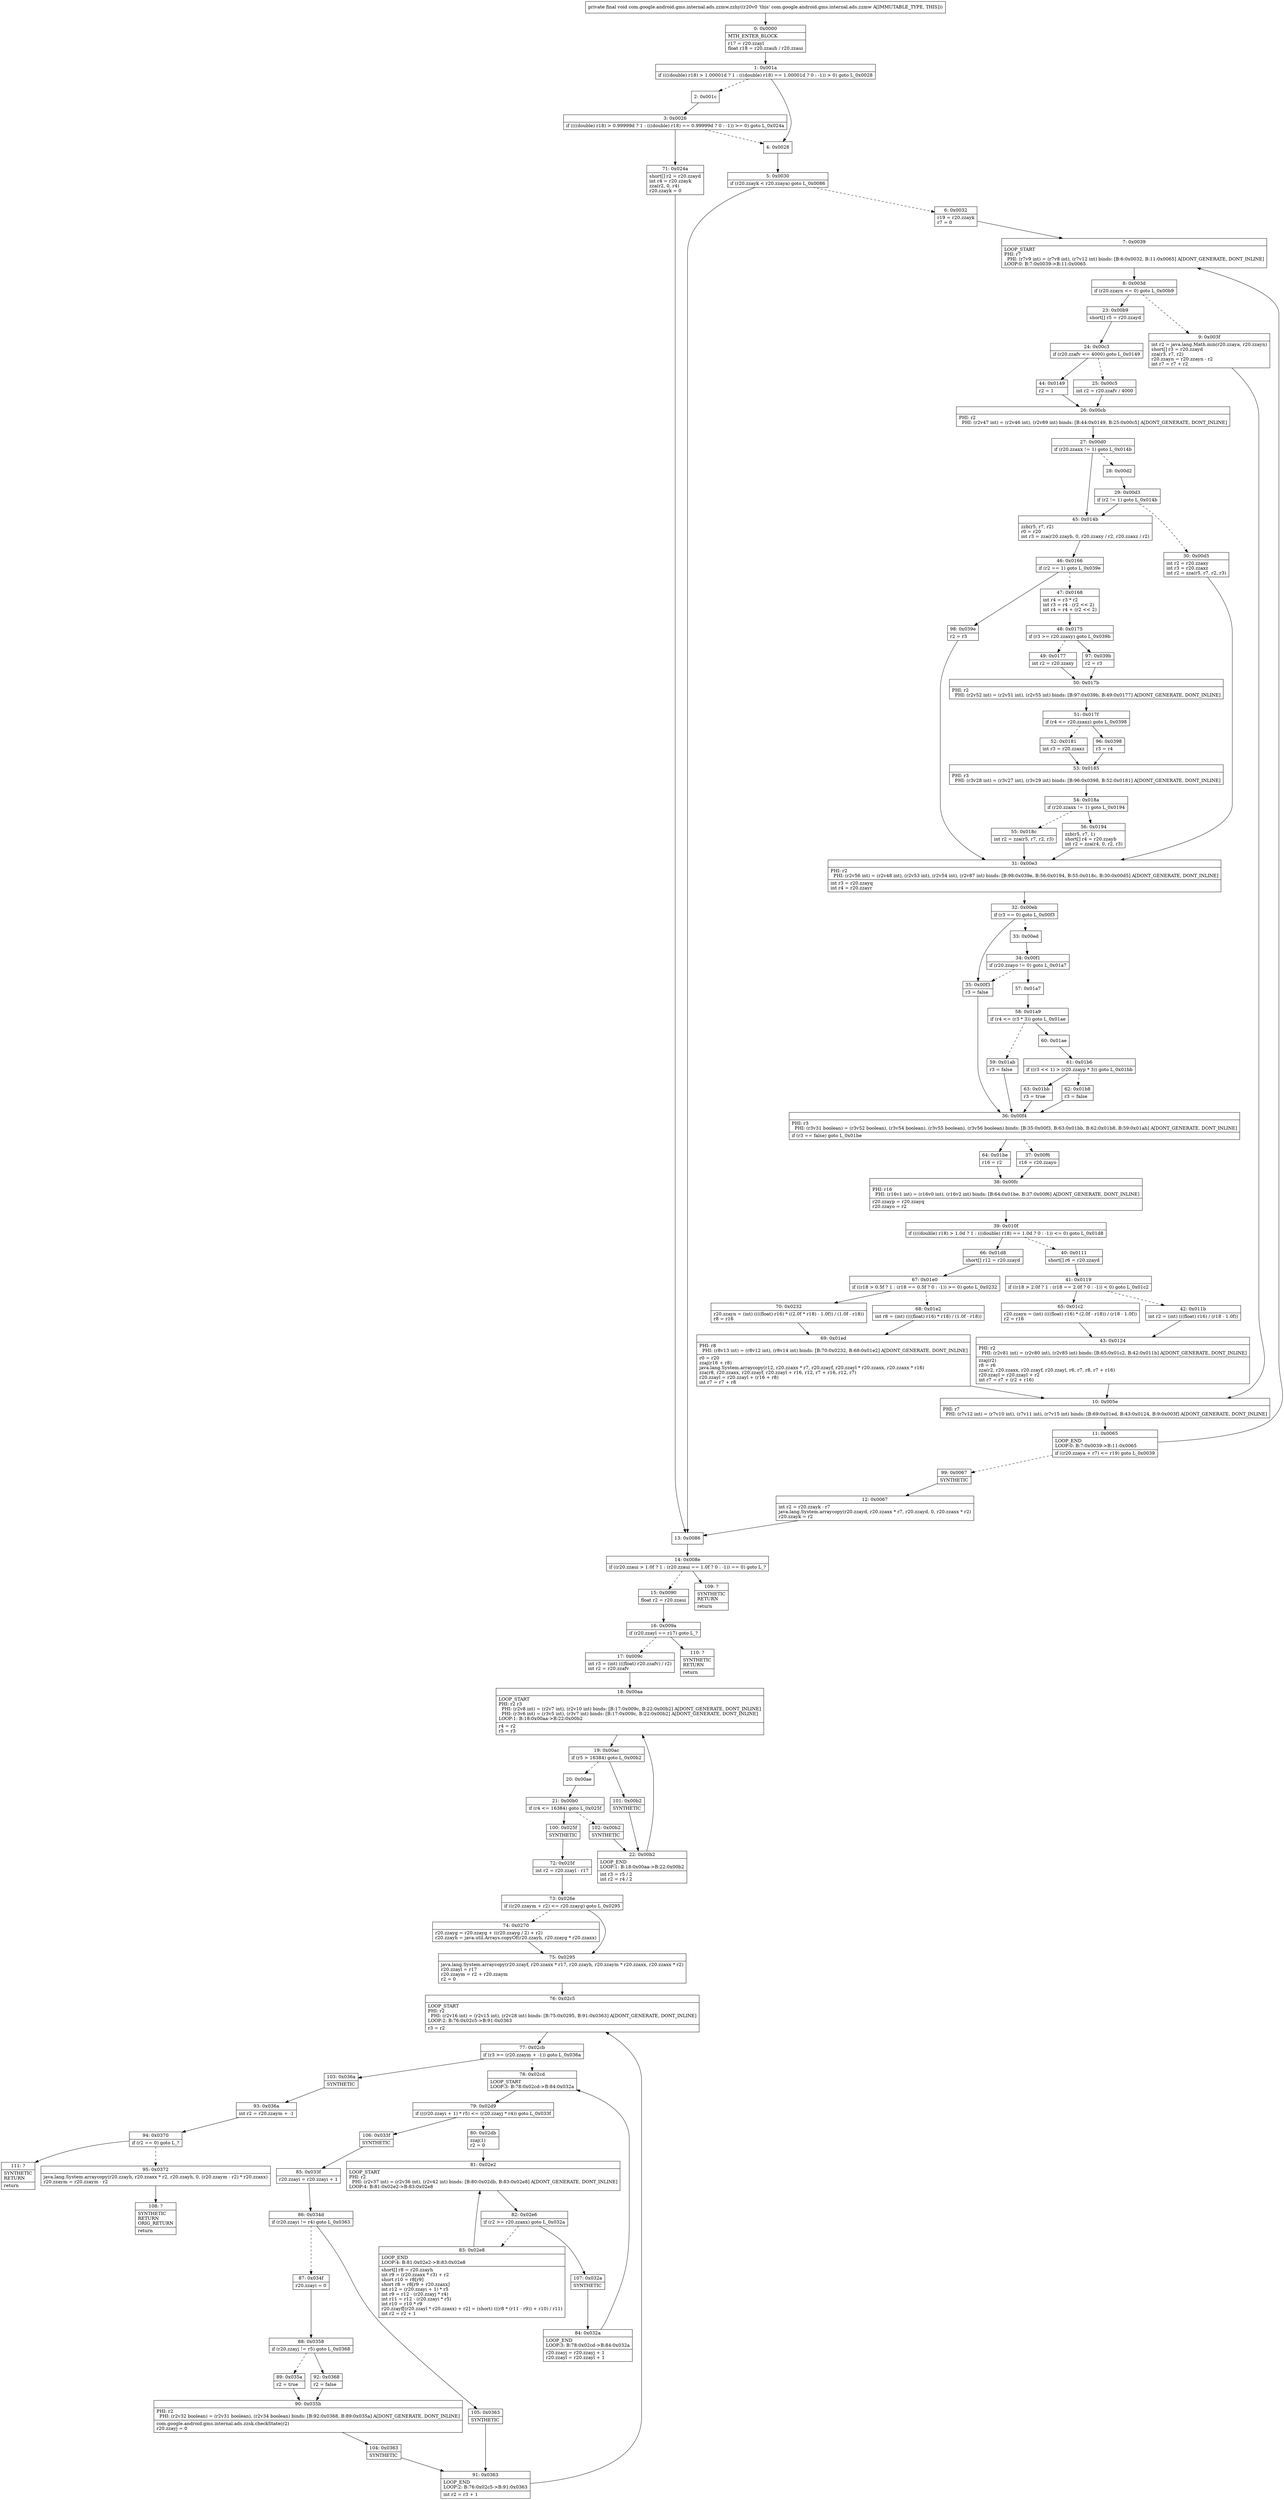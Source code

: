 digraph "CFG forcom.google.android.gms.internal.ads.zzmw.zzhy()V" {
Node_0 [shape=record,label="{0\:\ 0x0000|MTH_ENTER_BLOCK\l|r17 = r20.zzayl\lfloat r18 = r20.zzauh \/ r20.zzaui\l}"];
Node_1 [shape=record,label="{1\:\ 0x001a|if ((((double) r18) \> 1.00001d ? 1 : (((double) r18) == 1.00001d ? 0 : \-1)) \> 0) goto L_0x0028\l}"];
Node_2 [shape=record,label="{2\:\ 0x001c}"];
Node_3 [shape=record,label="{3\:\ 0x0026|if ((((double) r18) \> 0.99999d ? 1 : (((double) r18) == 0.99999d ? 0 : \-1)) \>= 0) goto L_0x024a\l}"];
Node_4 [shape=record,label="{4\:\ 0x0028}"];
Node_5 [shape=record,label="{5\:\ 0x0030|if (r20.zzayk \< r20.zzaya) goto L_0x0086\l}"];
Node_6 [shape=record,label="{6\:\ 0x0032|r19 = r20.zzayk\lr7 = 0\l}"];
Node_7 [shape=record,label="{7\:\ 0x0039|LOOP_START\lPHI: r7 \l  PHI: (r7v9 int) = (r7v8 int), (r7v12 int) binds: [B:6:0x0032, B:11:0x0065] A[DONT_GENERATE, DONT_INLINE]\lLOOP:0: B:7:0x0039\-\>B:11:0x0065\l}"];
Node_8 [shape=record,label="{8\:\ 0x003d|if (r20.zzayn \<= 0) goto L_0x00b9\l}"];
Node_9 [shape=record,label="{9\:\ 0x003f|int r2 = java.lang.Math.min(r20.zzaya, r20.zzayn)\lshort[] r3 = r20.zzayd\lzza(r3, r7, r2)\lr20.zzayn = r20.zzayn \- r2\lint r7 = r7 + r2\l}"];
Node_10 [shape=record,label="{10\:\ 0x005e|PHI: r7 \l  PHI: (r7v12 int) = (r7v10 int), (r7v11 int), (r7v15 int) binds: [B:69:0x01ed, B:43:0x0124, B:9:0x003f] A[DONT_GENERATE, DONT_INLINE]\l}"];
Node_11 [shape=record,label="{11\:\ 0x0065|LOOP_END\lLOOP:0: B:7:0x0039\-\>B:11:0x0065\l|if ((r20.zzaya + r7) \<= r19) goto L_0x0039\l}"];
Node_12 [shape=record,label="{12\:\ 0x0067|int r2 = r20.zzayk \- r7\ljava.lang.System.arraycopy(r20.zzayd, r20.zzaxx * r7, r20.zzayd, 0, r20.zzaxx * r2)\lr20.zzayk = r2\l}"];
Node_13 [shape=record,label="{13\:\ 0x0086}"];
Node_14 [shape=record,label="{14\:\ 0x008e|if ((r20.zzaui \> 1.0f ? 1 : (r20.zzaui == 1.0f ? 0 : \-1)) == 0) goto L_?\l}"];
Node_15 [shape=record,label="{15\:\ 0x0090|float r2 = r20.zzaui\l}"];
Node_16 [shape=record,label="{16\:\ 0x009a|if (r20.zzayl == r17) goto L_?\l}"];
Node_17 [shape=record,label="{17\:\ 0x009c|int r3 = (int) (((float) r20.zzafv) \/ r2)\lint r2 = r20.zzafv\l}"];
Node_18 [shape=record,label="{18\:\ 0x00aa|LOOP_START\lPHI: r2 r3 \l  PHI: (r2v8 int) = (r2v7 int), (r2v10 int) binds: [B:17:0x009c, B:22:0x00b2] A[DONT_GENERATE, DONT_INLINE]\l  PHI: (r3v6 int) = (r3v5 int), (r3v7 int) binds: [B:17:0x009c, B:22:0x00b2] A[DONT_GENERATE, DONT_INLINE]\lLOOP:1: B:18:0x00aa\-\>B:22:0x00b2\l|r4 = r2\lr5 = r3\l}"];
Node_19 [shape=record,label="{19\:\ 0x00ac|if (r5 \> 16384) goto L_0x00b2\l}"];
Node_20 [shape=record,label="{20\:\ 0x00ae}"];
Node_21 [shape=record,label="{21\:\ 0x00b0|if (r4 \<= 16384) goto L_0x025f\l}"];
Node_22 [shape=record,label="{22\:\ 0x00b2|LOOP_END\lLOOP:1: B:18:0x00aa\-\>B:22:0x00b2\l|int r3 = r5 \/ 2\lint r2 = r4 \/ 2\l}"];
Node_23 [shape=record,label="{23\:\ 0x00b9|short[] r5 = r20.zzayd\l}"];
Node_24 [shape=record,label="{24\:\ 0x00c3|if (r20.zzafv \<= 4000) goto L_0x0149\l}"];
Node_25 [shape=record,label="{25\:\ 0x00c5|int r2 = r20.zzafv \/ 4000\l}"];
Node_26 [shape=record,label="{26\:\ 0x00cb|PHI: r2 \l  PHI: (r2v47 int) = (r2v46 int), (r2v89 int) binds: [B:44:0x0149, B:25:0x00c5] A[DONT_GENERATE, DONT_INLINE]\l}"];
Node_27 [shape=record,label="{27\:\ 0x00d0|if (r20.zzaxx != 1) goto L_0x014b\l}"];
Node_28 [shape=record,label="{28\:\ 0x00d2}"];
Node_29 [shape=record,label="{29\:\ 0x00d3|if (r2 != 1) goto L_0x014b\l}"];
Node_30 [shape=record,label="{30\:\ 0x00d5|int r2 = r20.zzaxy\lint r3 = r20.zzaxz\lint r2 = zza(r5, r7, r2, r3)\l}"];
Node_31 [shape=record,label="{31\:\ 0x00e3|PHI: r2 \l  PHI: (r2v56 int) = (r2v48 int), (r2v53 int), (r2v54 int), (r2v87 int) binds: [B:98:0x039e, B:56:0x0194, B:55:0x018c, B:30:0x00d5] A[DONT_GENERATE, DONT_INLINE]\l|int r3 = r20.zzayq\lint r4 = r20.zzayr\l}"];
Node_32 [shape=record,label="{32\:\ 0x00eb|if (r3 == 0) goto L_0x00f3\l}"];
Node_33 [shape=record,label="{33\:\ 0x00ed}"];
Node_34 [shape=record,label="{34\:\ 0x00f1|if (r20.zzayo != 0) goto L_0x01a7\l}"];
Node_35 [shape=record,label="{35\:\ 0x00f3|r3 = false\l}"];
Node_36 [shape=record,label="{36\:\ 0x00f4|PHI: r3 \l  PHI: (r3v31 boolean) = (r3v52 boolean), (r3v54 boolean), (r3v55 boolean), (r3v56 boolean) binds: [B:35:0x00f3, B:63:0x01bb, B:62:0x01b8, B:59:0x01ab] A[DONT_GENERATE, DONT_INLINE]\l|if (r3 == false) goto L_0x01be\l}"];
Node_37 [shape=record,label="{37\:\ 0x00f6|r16 = r20.zzayo\l}"];
Node_38 [shape=record,label="{38\:\ 0x00fc|PHI: r16 \l  PHI: (r16v1 int) = (r16v0 int), (r16v2 int) binds: [B:64:0x01be, B:37:0x00f6] A[DONT_GENERATE, DONT_INLINE]\l|r20.zzayp = r20.zzayq\lr20.zzayo = r2\l}"];
Node_39 [shape=record,label="{39\:\ 0x010f|if ((((double) r18) \> 1.0d ? 1 : (((double) r18) == 1.0d ? 0 : \-1)) \<= 0) goto L_0x01d8\l}"];
Node_40 [shape=record,label="{40\:\ 0x0111|short[] r6 = r20.zzayd\l}"];
Node_41 [shape=record,label="{41\:\ 0x0119|if ((r18 \> 2.0f ? 1 : (r18 == 2.0f ? 0 : \-1)) \< 0) goto L_0x01c2\l}"];
Node_42 [shape=record,label="{42\:\ 0x011b|int r2 = (int) (((float) r16) \/ (r18 \- 1.0f))\l}"];
Node_43 [shape=record,label="{43\:\ 0x0124|PHI: r2 \l  PHI: (r2v81 int) = (r2v80 int), (r2v85 int) binds: [B:65:0x01c2, B:42:0x011b] A[DONT_GENERATE, DONT_INLINE]\l|zzaj(r2)\lr8 = r6\lzza(r2, r20.zzaxx, r20.zzayf, r20.zzayl, r6, r7, r8, r7 + r16)\lr20.zzayl = r20.zzayl + r2\lint r7 = r7 + (r2 + r16)\l}"];
Node_44 [shape=record,label="{44\:\ 0x0149|r2 = 1\l}"];
Node_45 [shape=record,label="{45\:\ 0x014b|zzb(r5, r7, r2)\lr0 = r20\lint r3 = zza(r20.zzayb, 0, r20.zzaxy \/ r2, r20.zzaxz \/ r2)\l}"];
Node_46 [shape=record,label="{46\:\ 0x0166|if (r2 == 1) goto L_0x039e\l}"];
Node_47 [shape=record,label="{47\:\ 0x0168|int r4 = r3 * r2\lint r3 = r4 \- (r2 \<\< 2)\lint r4 = r4 + (r2 \<\< 2)\l}"];
Node_48 [shape=record,label="{48\:\ 0x0175|if (r3 \>= r20.zzaxy) goto L_0x039b\l}"];
Node_49 [shape=record,label="{49\:\ 0x0177|int r2 = r20.zzaxy\l}"];
Node_50 [shape=record,label="{50\:\ 0x017b|PHI: r2 \l  PHI: (r2v52 int) = (r2v51 int), (r2v55 int) binds: [B:97:0x039b, B:49:0x0177] A[DONT_GENERATE, DONT_INLINE]\l}"];
Node_51 [shape=record,label="{51\:\ 0x017f|if (r4 \<= r20.zzaxz) goto L_0x0398\l}"];
Node_52 [shape=record,label="{52\:\ 0x0181|int r3 = r20.zzaxz\l}"];
Node_53 [shape=record,label="{53\:\ 0x0185|PHI: r3 \l  PHI: (r3v28 int) = (r3v27 int), (r3v29 int) binds: [B:96:0x0398, B:52:0x0181] A[DONT_GENERATE, DONT_INLINE]\l}"];
Node_54 [shape=record,label="{54\:\ 0x018a|if (r20.zzaxx != 1) goto L_0x0194\l}"];
Node_55 [shape=record,label="{55\:\ 0x018c|int r2 = zza(r5, r7, r2, r3)\l}"];
Node_56 [shape=record,label="{56\:\ 0x0194|zzb(r5, r7, 1)\lshort[] r4 = r20.zzayb\lint r2 = zza(r4, 0, r2, r3)\l}"];
Node_57 [shape=record,label="{57\:\ 0x01a7}"];
Node_58 [shape=record,label="{58\:\ 0x01a9|if (r4 \<= (r3 * 3)) goto L_0x01ae\l}"];
Node_59 [shape=record,label="{59\:\ 0x01ab|r3 = false\l}"];
Node_60 [shape=record,label="{60\:\ 0x01ae}"];
Node_61 [shape=record,label="{61\:\ 0x01b6|if ((r3 \<\< 1) \> (r20.zzayp * 3)) goto L_0x01bb\l}"];
Node_62 [shape=record,label="{62\:\ 0x01b8|r3 = false\l}"];
Node_63 [shape=record,label="{63\:\ 0x01bb|r3 = true\l}"];
Node_64 [shape=record,label="{64\:\ 0x01be|r16 = r2\l}"];
Node_65 [shape=record,label="{65\:\ 0x01c2|r20.zzayn = (int) ((((float) r16) * (2.0f \- r18)) \/ (r18 \- 1.0f))\lr2 = r16\l}"];
Node_66 [shape=record,label="{66\:\ 0x01d8|short[] r12 = r20.zzayd\l}"];
Node_67 [shape=record,label="{67\:\ 0x01e0|if ((r18 \> 0.5f ? 1 : (r18 == 0.5f ? 0 : \-1)) \>= 0) goto L_0x0232\l}"];
Node_68 [shape=record,label="{68\:\ 0x01e2|int r8 = (int) ((((float) r16) * r18) \/ (1.0f \- r18))\l}"];
Node_69 [shape=record,label="{69\:\ 0x01ed|PHI: r8 \l  PHI: (r8v13 int) = (r8v12 int), (r8v14 int) binds: [B:70:0x0232, B:68:0x01e2] A[DONT_GENERATE, DONT_INLINE]\l|r0 = r20\lzzaj(r16 + r8)\ljava.lang.System.arraycopy(r12, r20.zzaxx * r7, r20.zzayf, r20.zzayl * r20.zzaxx, r20.zzaxx * r16)\lzza(r8, r20.zzaxx, r20.zzayf, r20.zzayl + r16, r12, r7 + r16, r12, r7)\lr20.zzayl = r20.zzayl + (r16 + r8)\lint r7 = r7 + r8\l}"];
Node_70 [shape=record,label="{70\:\ 0x0232|r20.zzayn = (int) ((((float) r16) * ((2.0f * r18) \- 1.0f)) \/ (1.0f \- r18))\lr8 = r16\l}"];
Node_71 [shape=record,label="{71\:\ 0x024a|short[] r2 = r20.zzayd\lint r4 = r20.zzayk\lzza(r2, 0, r4)\lr20.zzayk = 0\l}"];
Node_72 [shape=record,label="{72\:\ 0x025f|int r2 = r20.zzayl \- r17\l}"];
Node_73 [shape=record,label="{73\:\ 0x026e|if ((r20.zzaym + r2) \<= r20.zzayg) goto L_0x0295\l}"];
Node_74 [shape=record,label="{74\:\ 0x0270|r20.zzayg = r20.zzayg + ((r20.zzayg \/ 2) + r2)\lr20.zzayh = java.util.Arrays.copyOf(r20.zzayh, r20.zzayg * r20.zzaxx)\l}"];
Node_75 [shape=record,label="{75\:\ 0x0295|java.lang.System.arraycopy(r20.zzayf, r20.zzaxx * r17, r20.zzayh, r20.zzaym * r20.zzaxx, r20.zzaxx * r2)\lr20.zzayl = r17\lr20.zzaym = r2 + r20.zzaym\lr2 = 0\l}"];
Node_76 [shape=record,label="{76\:\ 0x02c5|LOOP_START\lPHI: r2 \l  PHI: (r2v16 int) = (r2v15 int), (r2v28 int) binds: [B:75:0x0295, B:91:0x0363] A[DONT_GENERATE, DONT_INLINE]\lLOOP:2: B:76:0x02c5\-\>B:91:0x0363\l|r3 = r2\l}"];
Node_77 [shape=record,label="{77\:\ 0x02cb|if (r3 \>= (r20.zzaym + \-1)) goto L_0x036a\l}"];
Node_78 [shape=record,label="{78\:\ 0x02cd|LOOP_START\lLOOP:3: B:78:0x02cd\-\>B:84:0x032a\l}"];
Node_79 [shape=record,label="{79\:\ 0x02d9|if (((r20.zzayi + 1) * r5) \<= (r20.zzayj * r4)) goto L_0x033f\l}"];
Node_80 [shape=record,label="{80\:\ 0x02db|zzaj(1)\lr2 = 0\l}"];
Node_81 [shape=record,label="{81\:\ 0x02e2|LOOP_START\lPHI: r2 \l  PHI: (r2v37 int) = (r2v36 int), (r2v42 int) binds: [B:80:0x02db, B:83:0x02e8] A[DONT_GENERATE, DONT_INLINE]\lLOOP:4: B:81:0x02e2\-\>B:83:0x02e8\l}"];
Node_82 [shape=record,label="{82\:\ 0x02e6|if (r2 \>= r20.zzaxx) goto L_0x032a\l}"];
Node_83 [shape=record,label="{83\:\ 0x02e8|LOOP_END\lLOOP:4: B:81:0x02e2\-\>B:83:0x02e8\l|short[] r8 = r20.zzayh\lint r9 = (r20.zzaxx * r3) + r2\lshort r10 = r8[r9]\lshort r8 = r8[r9 + r20.zzaxx]\lint r12 = (r20.zzayi + 1) * r5\lint r9 = r12 \- (r20.zzayj * r4)\lint r11 = r12 \- (r20.zzayi * r5)\lint r10 = r10 * r9\lr20.zzayf[(r20.zzayl * r20.zzaxx) + r2] = (short) (((r8 * (r11 \- r9)) + r10) \/ r11)\lint r2 = r2 + 1\l}"];
Node_84 [shape=record,label="{84\:\ 0x032a|LOOP_END\lLOOP:3: B:78:0x02cd\-\>B:84:0x032a\l|r20.zzayj = r20.zzayj + 1\lr20.zzayl = r20.zzayl + 1\l}"];
Node_85 [shape=record,label="{85\:\ 0x033f|r20.zzayi = r20.zzayi + 1\l}"];
Node_86 [shape=record,label="{86\:\ 0x034d|if (r20.zzayi != r4) goto L_0x0363\l}"];
Node_87 [shape=record,label="{87\:\ 0x034f|r20.zzayi = 0\l}"];
Node_88 [shape=record,label="{88\:\ 0x0358|if (r20.zzayj != r5) goto L_0x0368\l}"];
Node_89 [shape=record,label="{89\:\ 0x035a|r2 = true\l}"];
Node_90 [shape=record,label="{90\:\ 0x035b|PHI: r2 \l  PHI: (r2v32 boolean) = (r2v31 boolean), (r2v34 boolean) binds: [B:92:0x0368, B:89:0x035a] A[DONT_GENERATE, DONT_INLINE]\l|com.google.android.gms.internal.ads.zzsk.checkState(r2)\lr20.zzayj = 0\l}"];
Node_91 [shape=record,label="{91\:\ 0x0363|LOOP_END\lLOOP:2: B:76:0x02c5\-\>B:91:0x0363\l|int r2 = r3 + 1\l}"];
Node_92 [shape=record,label="{92\:\ 0x0368|r2 = false\l}"];
Node_93 [shape=record,label="{93\:\ 0x036a|int r2 = r20.zzaym + \-1\l}"];
Node_94 [shape=record,label="{94\:\ 0x0370|if (r2 == 0) goto L_?\l}"];
Node_95 [shape=record,label="{95\:\ 0x0372|java.lang.System.arraycopy(r20.zzayh, r20.zzaxx * r2, r20.zzayh, 0, (r20.zzaym \- r2) * r20.zzaxx)\lr20.zzaym = r20.zzaym \- r2\l}"];
Node_96 [shape=record,label="{96\:\ 0x0398|r3 = r4\l}"];
Node_97 [shape=record,label="{97\:\ 0x039b|r2 = r3\l}"];
Node_98 [shape=record,label="{98\:\ 0x039e|r2 = r3\l}"];
Node_99 [shape=record,label="{99\:\ 0x0067|SYNTHETIC\l}"];
Node_100 [shape=record,label="{100\:\ 0x025f|SYNTHETIC\l}"];
Node_101 [shape=record,label="{101\:\ 0x00b2|SYNTHETIC\l}"];
Node_102 [shape=record,label="{102\:\ 0x00b2|SYNTHETIC\l}"];
Node_103 [shape=record,label="{103\:\ 0x036a|SYNTHETIC\l}"];
Node_104 [shape=record,label="{104\:\ 0x0363|SYNTHETIC\l}"];
Node_105 [shape=record,label="{105\:\ 0x0363|SYNTHETIC\l}"];
Node_106 [shape=record,label="{106\:\ 0x033f|SYNTHETIC\l}"];
Node_107 [shape=record,label="{107\:\ 0x032a|SYNTHETIC\l}"];
Node_108 [shape=record,label="{108\:\ ?|SYNTHETIC\lRETURN\lORIG_RETURN\l|return\l}"];
Node_109 [shape=record,label="{109\:\ ?|SYNTHETIC\lRETURN\l|return\l}"];
Node_110 [shape=record,label="{110\:\ ?|SYNTHETIC\lRETURN\l|return\l}"];
Node_111 [shape=record,label="{111\:\ ?|SYNTHETIC\lRETURN\l|return\l}"];
MethodNode[shape=record,label="{private final void com.google.android.gms.internal.ads.zzmw.zzhy((r20v0 'this' com.google.android.gms.internal.ads.zzmw A[IMMUTABLE_TYPE, THIS])) }"];
MethodNode -> Node_0;
Node_0 -> Node_1;
Node_1 -> Node_2[style=dashed];
Node_1 -> Node_4;
Node_2 -> Node_3;
Node_3 -> Node_4[style=dashed];
Node_3 -> Node_71;
Node_4 -> Node_5;
Node_5 -> Node_6[style=dashed];
Node_5 -> Node_13;
Node_6 -> Node_7;
Node_7 -> Node_8;
Node_8 -> Node_9[style=dashed];
Node_8 -> Node_23;
Node_9 -> Node_10;
Node_10 -> Node_11;
Node_11 -> Node_7;
Node_11 -> Node_99[style=dashed];
Node_12 -> Node_13;
Node_13 -> Node_14;
Node_14 -> Node_15[style=dashed];
Node_14 -> Node_109;
Node_15 -> Node_16;
Node_16 -> Node_17[style=dashed];
Node_16 -> Node_110;
Node_17 -> Node_18;
Node_18 -> Node_19;
Node_19 -> Node_20[style=dashed];
Node_19 -> Node_101;
Node_20 -> Node_21;
Node_21 -> Node_100;
Node_21 -> Node_102[style=dashed];
Node_22 -> Node_18;
Node_23 -> Node_24;
Node_24 -> Node_25[style=dashed];
Node_24 -> Node_44;
Node_25 -> Node_26;
Node_26 -> Node_27;
Node_27 -> Node_28[style=dashed];
Node_27 -> Node_45;
Node_28 -> Node_29;
Node_29 -> Node_30[style=dashed];
Node_29 -> Node_45;
Node_30 -> Node_31;
Node_31 -> Node_32;
Node_32 -> Node_33[style=dashed];
Node_32 -> Node_35;
Node_33 -> Node_34;
Node_34 -> Node_35[style=dashed];
Node_34 -> Node_57;
Node_35 -> Node_36;
Node_36 -> Node_37[style=dashed];
Node_36 -> Node_64;
Node_37 -> Node_38;
Node_38 -> Node_39;
Node_39 -> Node_40[style=dashed];
Node_39 -> Node_66;
Node_40 -> Node_41;
Node_41 -> Node_42[style=dashed];
Node_41 -> Node_65;
Node_42 -> Node_43;
Node_43 -> Node_10;
Node_44 -> Node_26;
Node_45 -> Node_46;
Node_46 -> Node_47[style=dashed];
Node_46 -> Node_98;
Node_47 -> Node_48;
Node_48 -> Node_49[style=dashed];
Node_48 -> Node_97;
Node_49 -> Node_50;
Node_50 -> Node_51;
Node_51 -> Node_52[style=dashed];
Node_51 -> Node_96;
Node_52 -> Node_53;
Node_53 -> Node_54;
Node_54 -> Node_55[style=dashed];
Node_54 -> Node_56;
Node_55 -> Node_31;
Node_56 -> Node_31;
Node_57 -> Node_58;
Node_58 -> Node_59[style=dashed];
Node_58 -> Node_60;
Node_59 -> Node_36;
Node_60 -> Node_61;
Node_61 -> Node_62[style=dashed];
Node_61 -> Node_63;
Node_62 -> Node_36;
Node_63 -> Node_36;
Node_64 -> Node_38;
Node_65 -> Node_43;
Node_66 -> Node_67;
Node_67 -> Node_68[style=dashed];
Node_67 -> Node_70;
Node_68 -> Node_69;
Node_69 -> Node_10;
Node_70 -> Node_69;
Node_71 -> Node_13;
Node_72 -> Node_73;
Node_73 -> Node_74[style=dashed];
Node_73 -> Node_75;
Node_74 -> Node_75;
Node_75 -> Node_76;
Node_76 -> Node_77;
Node_77 -> Node_78[style=dashed];
Node_77 -> Node_103;
Node_78 -> Node_79;
Node_79 -> Node_80[style=dashed];
Node_79 -> Node_106;
Node_80 -> Node_81;
Node_81 -> Node_82;
Node_82 -> Node_83[style=dashed];
Node_82 -> Node_107;
Node_83 -> Node_81;
Node_84 -> Node_78;
Node_85 -> Node_86;
Node_86 -> Node_87[style=dashed];
Node_86 -> Node_105;
Node_87 -> Node_88;
Node_88 -> Node_89[style=dashed];
Node_88 -> Node_92;
Node_89 -> Node_90;
Node_90 -> Node_104;
Node_91 -> Node_76;
Node_92 -> Node_90;
Node_93 -> Node_94;
Node_94 -> Node_95[style=dashed];
Node_94 -> Node_111;
Node_95 -> Node_108;
Node_96 -> Node_53;
Node_97 -> Node_50;
Node_98 -> Node_31;
Node_99 -> Node_12;
Node_100 -> Node_72;
Node_101 -> Node_22;
Node_102 -> Node_22;
Node_103 -> Node_93;
Node_104 -> Node_91;
Node_105 -> Node_91;
Node_106 -> Node_85;
Node_107 -> Node_84;
}

